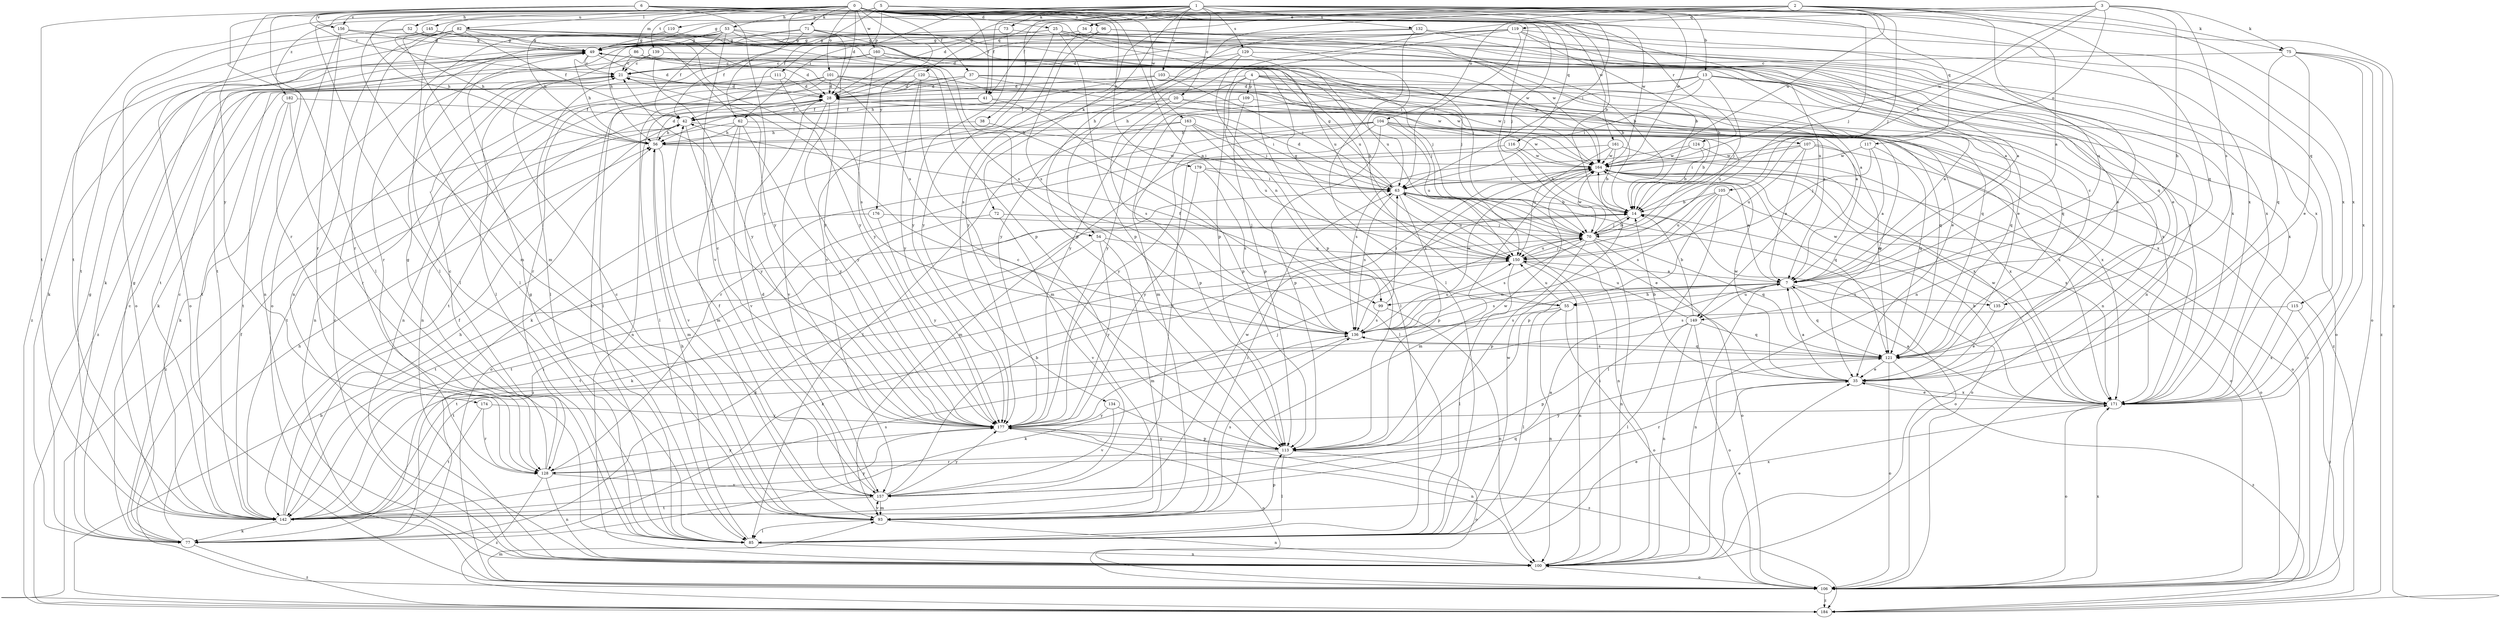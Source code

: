 strict digraph  {
0;
1;
2;
3;
4;
5;
6;
7;
13;
14;
20;
21;
25;
28;
34;
35;
37;
38;
41;
42;
49;
52;
53;
54;
55;
56;
62;
63;
70;
71;
72;
73;
75;
77;
82;
85;
86;
93;
96;
99;
100;
101;
103;
104;
105;
106;
107;
109;
110;
111;
113;
115;
116;
117;
119;
120;
121;
124;
128;
129;
132;
134;
135;
136;
139;
142;
145;
149;
150;
156;
157;
160;
161;
163;
164;
171;
174;
176;
177;
179;
182;
184;
0 -> 25  [label=d];
0 -> 28  [label=d];
0 -> 37  [label=f];
0 -> 52  [label=h];
0 -> 53  [label=h];
0 -> 62  [label=i];
0 -> 70  [label=j];
0 -> 71  [label=k];
0 -> 82  [label=l];
0 -> 85  [label=l];
0 -> 86  [label=m];
0 -> 93  [label=m];
0 -> 96  [label=n];
0 -> 99  [label=n];
0 -> 101  [label=o];
0 -> 115  [label=q];
0 -> 116  [label=q];
0 -> 124  [label=r];
0 -> 128  [label=r];
0 -> 139  [label=t];
0 -> 145  [label=u];
0 -> 156  [label=v];
0 -> 160  [label=w];
0 -> 161  [label=w];
0 -> 163  [label=w];
0 -> 171  [label=x];
0 -> 174  [label=y];
0 -> 176  [label=y];
0 -> 179  [label=z];
1 -> 7  [label=a];
1 -> 13  [label=b];
1 -> 20  [label=c];
1 -> 34  [label=e];
1 -> 38  [label=f];
1 -> 41  [label=f];
1 -> 49  [label=g];
1 -> 62  [label=i];
1 -> 63  [label=i];
1 -> 70  [label=j];
1 -> 72  [label=k];
1 -> 73  [label=k];
1 -> 103  [label=o];
1 -> 117  [label=q];
1 -> 129  [label=s];
1 -> 132  [label=s];
1 -> 142  [label=t];
1 -> 164  [label=w];
1 -> 182  [label=z];
1 -> 184  [label=z];
2 -> 28  [label=d];
2 -> 54  [label=h];
2 -> 70  [label=j];
2 -> 75  [label=k];
2 -> 104  [label=o];
2 -> 119  [label=q];
2 -> 120  [label=q];
2 -> 121  [label=q];
2 -> 134  [label=s];
2 -> 149  [label=u];
2 -> 164  [label=w];
2 -> 171  [label=x];
3 -> 14  [label=b];
3 -> 34  [label=e];
3 -> 41  [label=f];
3 -> 54  [label=h];
3 -> 55  [label=h];
3 -> 75  [label=k];
3 -> 105  [label=o];
3 -> 135  [label=s];
3 -> 164  [label=w];
4 -> 7  [label=a];
4 -> 77  [label=k];
4 -> 85  [label=l];
4 -> 99  [label=n];
4 -> 107  [label=p];
4 -> 109  [label=p];
4 -> 164  [label=w];
4 -> 177  [label=y];
4 -> 184  [label=z];
5 -> 14  [label=b];
5 -> 41  [label=f];
5 -> 42  [label=f];
5 -> 93  [label=m];
5 -> 110  [label=p];
5 -> 111  [label=p];
5 -> 164  [label=w];
6 -> 21  [label=c];
6 -> 55  [label=h];
6 -> 70  [label=j];
6 -> 85  [label=l];
6 -> 142  [label=t];
6 -> 149  [label=u];
6 -> 156  [label=v];
6 -> 171  [label=x];
6 -> 177  [label=y];
7 -> 55  [label=h];
7 -> 99  [label=n];
7 -> 100  [label=n];
7 -> 121  [label=q];
7 -> 135  [label=s];
7 -> 136  [label=s];
7 -> 142  [label=t];
7 -> 149  [label=u];
13 -> 7  [label=a];
13 -> 28  [label=d];
13 -> 63  [label=i];
13 -> 70  [label=j];
13 -> 93  [label=m];
13 -> 106  [label=o];
13 -> 171  [label=x];
13 -> 177  [label=y];
14 -> 70  [label=j];
14 -> 77  [label=k];
14 -> 106  [label=o];
20 -> 42  [label=f];
20 -> 77  [label=k];
20 -> 121  [label=q];
20 -> 136  [label=s];
20 -> 150  [label=u];
21 -> 28  [label=d];
25 -> 49  [label=g];
25 -> 63  [label=i];
25 -> 77  [label=k];
25 -> 113  [label=p];
25 -> 150  [label=u];
25 -> 157  [label=v];
25 -> 171  [label=x];
28 -> 42  [label=f];
28 -> 63  [label=i];
28 -> 85  [label=l];
28 -> 100  [label=n];
28 -> 157  [label=v];
28 -> 177  [label=y];
34 -> 49  [label=g];
34 -> 164  [label=w];
34 -> 177  [label=y];
35 -> 7  [label=a];
35 -> 14  [label=b];
35 -> 128  [label=r];
35 -> 164  [label=w];
35 -> 171  [label=x];
37 -> 28  [label=d];
37 -> 70  [label=j];
37 -> 85  [label=l];
37 -> 100  [label=n];
37 -> 164  [label=w];
37 -> 171  [label=x];
38 -> 56  [label=h];
38 -> 85  [label=l];
41 -> 42  [label=f];
41 -> 113  [label=p];
41 -> 142  [label=t];
41 -> 171  [label=x];
42 -> 56  [label=h];
42 -> 63  [label=i];
42 -> 177  [label=y];
42 -> 184  [label=z];
49 -> 21  [label=c];
49 -> 28  [label=d];
49 -> 56  [label=h];
49 -> 70  [label=j];
49 -> 77  [label=k];
49 -> 142  [label=t];
52 -> 35  [label=e];
52 -> 49  [label=g];
52 -> 56  [label=h];
52 -> 106  [label=o];
53 -> 42  [label=f];
53 -> 49  [label=g];
53 -> 85  [label=l];
53 -> 106  [label=o];
53 -> 136  [label=s];
53 -> 150  [label=u];
53 -> 157  [label=v];
53 -> 164  [label=w];
53 -> 184  [label=z];
54 -> 77  [label=k];
54 -> 93  [label=m];
54 -> 150  [label=u];
54 -> 177  [label=y];
55 -> 42  [label=f];
55 -> 85  [label=l];
55 -> 100  [label=n];
55 -> 106  [label=o];
55 -> 136  [label=s];
55 -> 150  [label=u];
56 -> 28  [label=d];
56 -> 93  [label=m];
56 -> 157  [label=v];
56 -> 164  [label=w];
62 -> 56  [label=h];
62 -> 93  [label=m];
62 -> 142  [label=t];
62 -> 157  [label=v];
62 -> 171  [label=x];
62 -> 177  [label=y];
63 -> 14  [label=b];
63 -> 28  [label=d];
63 -> 35  [label=e];
63 -> 49  [label=g];
63 -> 100  [label=n];
63 -> 106  [label=o];
63 -> 113  [label=p];
63 -> 136  [label=s];
63 -> 150  [label=u];
70 -> 14  [label=b];
70 -> 100  [label=n];
70 -> 106  [label=o];
70 -> 113  [label=p];
70 -> 121  [label=q];
70 -> 136  [label=s];
70 -> 142  [label=t];
70 -> 150  [label=u];
70 -> 164  [label=w];
71 -> 42  [label=f];
71 -> 49  [label=g];
71 -> 56  [label=h];
71 -> 113  [label=p];
71 -> 150  [label=u];
71 -> 177  [label=y];
72 -> 70  [label=j];
72 -> 142  [label=t];
72 -> 157  [label=v];
73 -> 35  [label=e];
73 -> 49  [label=g];
73 -> 177  [label=y];
75 -> 21  [label=c];
75 -> 35  [label=e];
75 -> 106  [label=o];
75 -> 121  [label=q];
75 -> 171  [label=x];
75 -> 184  [label=z];
77 -> 21  [label=c];
77 -> 42  [label=f];
77 -> 49  [label=g];
77 -> 56  [label=h];
77 -> 63  [label=i];
77 -> 184  [label=z];
82 -> 42  [label=f];
82 -> 49  [label=g];
82 -> 85  [label=l];
82 -> 100  [label=n];
82 -> 106  [label=o];
82 -> 121  [label=q];
82 -> 128  [label=r];
82 -> 171  [label=x];
82 -> 177  [label=y];
85 -> 35  [label=e];
85 -> 49  [label=g];
85 -> 56  [label=h];
85 -> 100  [label=n];
85 -> 164  [label=w];
86 -> 14  [label=b];
86 -> 21  [label=c];
86 -> 28  [label=d];
86 -> 85  [label=l];
93 -> 21  [label=c];
93 -> 63  [label=i];
93 -> 85  [label=l];
93 -> 100  [label=n];
93 -> 113  [label=p];
93 -> 136  [label=s];
93 -> 157  [label=v];
96 -> 14  [label=b];
96 -> 28  [label=d];
96 -> 49  [label=g];
96 -> 136  [label=s];
96 -> 171  [label=x];
99 -> 63  [label=i];
99 -> 100  [label=n];
99 -> 136  [label=s];
100 -> 21  [label=c];
100 -> 35  [label=e];
100 -> 63  [label=i];
100 -> 106  [label=o];
101 -> 7  [label=a];
101 -> 28  [label=d];
101 -> 35  [label=e];
101 -> 85  [label=l];
101 -> 100  [label=n];
101 -> 121  [label=q];
101 -> 128  [label=r];
103 -> 28  [label=d];
103 -> 56  [label=h];
103 -> 63  [label=i];
103 -> 164  [label=w];
104 -> 14  [label=b];
104 -> 35  [label=e];
104 -> 56  [label=h];
104 -> 106  [label=o];
104 -> 113  [label=p];
104 -> 128  [label=r];
104 -> 150  [label=u];
104 -> 157  [label=v];
104 -> 164  [label=w];
104 -> 177  [label=y];
105 -> 14  [label=b];
105 -> 85  [label=l];
105 -> 106  [label=o];
105 -> 113  [label=p];
105 -> 136  [label=s];
105 -> 150  [label=u];
106 -> 93  [label=m];
106 -> 171  [label=x];
106 -> 184  [label=z];
107 -> 7  [label=a];
107 -> 63  [label=i];
107 -> 106  [label=o];
107 -> 121  [label=q];
107 -> 150  [label=u];
107 -> 164  [label=w];
109 -> 42  [label=f];
109 -> 113  [label=p];
109 -> 121  [label=q];
110 -> 49  [label=g];
110 -> 56  [label=h];
110 -> 113  [label=p];
111 -> 28  [label=d];
111 -> 100  [label=n];
111 -> 136  [label=s];
113 -> 21  [label=c];
113 -> 85  [label=l];
113 -> 106  [label=o];
113 -> 128  [label=r];
113 -> 164  [label=w];
113 -> 177  [label=y];
115 -> 136  [label=s];
115 -> 171  [label=x];
115 -> 184  [label=z];
116 -> 14  [label=b];
116 -> 106  [label=o];
116 -> 164  [label=w];
117 -> 7  [label=a];
117 -> 70  [label=j];
117 -> 121  [label=q];
117 -> 164  [label=w];
119 -> 7  [label=a];
119 -> 14  [label=b];
119 -> 28  [label=d];
119 -> 49  [label=g];
119 -> 63  [label=i];
119 -> 100  [label=n];
119 -> 113  [label=p];
119 -> 142  [label=t];
120 -> 28  [label=d];
120 -> 93  [label=m];
120 -> 121  [label=q];
120 -> 142  [label=t];
120 -> 177  [label=y];
121 -> 35  [label=e];
121 -> 106  [label=o];
121 -> 113  [label=p];
121 -> 136  [label=s];
121 -> 184  [label=z];
124 -> 14  [label=b];
124 -> 136  [label=s];
124 -> 164  [label=w];
124 -> 171  [label=x];
128 -> 21  [label=c];
128 -> 49  [label=g];
128 -> 100  [label=n];
128 -> 157  [label=v];
128 -> 177  [label=y];
128 -> 184  [label=z];
129 -> 14  [label=b];
129 -> 21  [label=c];
129 -> 100  [label=n];
129 -> 113  [label=p];
129 -> 177  [label=y];
132 -> 7  [label=a];
132 -> 49  [label=g];
132 -> 85  [label=l];
132 -> 100  [label=n];
132 -> 177  [label=y];
134 -> 157  [label=v];
134 -> 177  [label=y];
134 -> 184  [label=z];
135 -> 21  [label=c];
135 -> 35  [label=e];
135 -> 164  [label=w];
136 -> 77  [label=k];
136 -> 121  [label=q];
136 -> 150  [label=u];
136 -> 164  [label=w];
139 -> 7  [label=a];
139 -> 21  [label=c];
139 -> 128  [label=r];
139 -> 177  [label=y];
142 -> 21  [label=c];
142 -> 42  [label=f];
142 -> 49  [label=g];
142 -> 56  [label=h];
142 -> 77  [label=k];
142 -> 121  [label=q];
142 -> 136  [label=s];
142 -> 150  [label=u];
142 -> 171  [label=x];
142 -> 177  [label=y];
145 -> 49  [label=g];
145 -> 56  [label=h];
145 -> 142  [label=t];
145 -> 177  [label=y];
149 -> 14  [label=b];
149 -> 85  [label=l];
149 -> 100  [label=n];
149 -> 106  [label=o];
149 -> 121  [label=q];
149 -> 142  [label=t];
149 -> 150  [label=u];
150 -> 7  [label=a];
150 -> 49  [label=g];
150 -> 70  [label=j];
150 -> 77  [label=k];
150 -> 85  [label=l];
150 -> 100  [label=n];
156 -> 49  [label=g];
156 -> 70  [label=j];
156 -> 100  [label=n];
156 -> 128  [label=r];
156 -> 136  [label=s];
157 -> 7  [label=a];
157 -> 14  [label=b];
157 -> 28  [label=d];
157 -> 42  [label=f];
157 -> 93  [label=m];
157 -> 142  [label=t];
157 -> 164  [label=w];
157 -> 177  [label=y];
160 -> 21  [label=c];
160 -> 35  [label=e];
160 -> 70  [label=j];
160 -> 85  [label=l];
160 -> 171  [label=x];
160 -> 177  [label=y];
160 -> 184  [label=z];
161 -> 14  [label=b];
161 -> 93  [label=m];
161 -> 150  [label=u];
161 -> 164  [label=w];
161 -> 171  [label=x];
163 -> 56  [label=h];
163 -> 63  [label=i];
163 -> 85  [label=l];
163 -> 113  [label=p];
163 -> 150  [label=u];
163 -> 171  [label=x];
164 -> 63  [label=i];
164 -> 93  [label=m];
164 -> 106  [label=o];
164 -> 121  [label=q];
164 -> 136  [label=s];
164 -> 171  [label=x];
171 -> 7  [label=a];
171 -> 14  [label=b];
171 -> 35  [label=e];
171 -> 106  [label=o];
171 -> 164  [label=w];
171 -> 177  [label=y];
174 -> 128  [label=r];
174 -> 142  [label=t];
174 -> 177  [label=y];
176 -> 70  [label=j];
176 -> 142  [label=t];
176 -> 177  [label=y];
177 -> 21  [label=c];
177 -> 70  [label=j];
177 -> 100  [label=n];
177 -> 106  [label=o];
177 -> 113  [label=p];
179 -> 7  [label=a];
179 -> 63  [label=i];
179 -> 136  [label=s];
179 -> 177  [label=y];
182 -> 42  [label=f];
182 -> 77  [label=k];
182 -> 128  [label=r];
182 -> 142  [label=t];
184 -> 14  [label=b];
}
